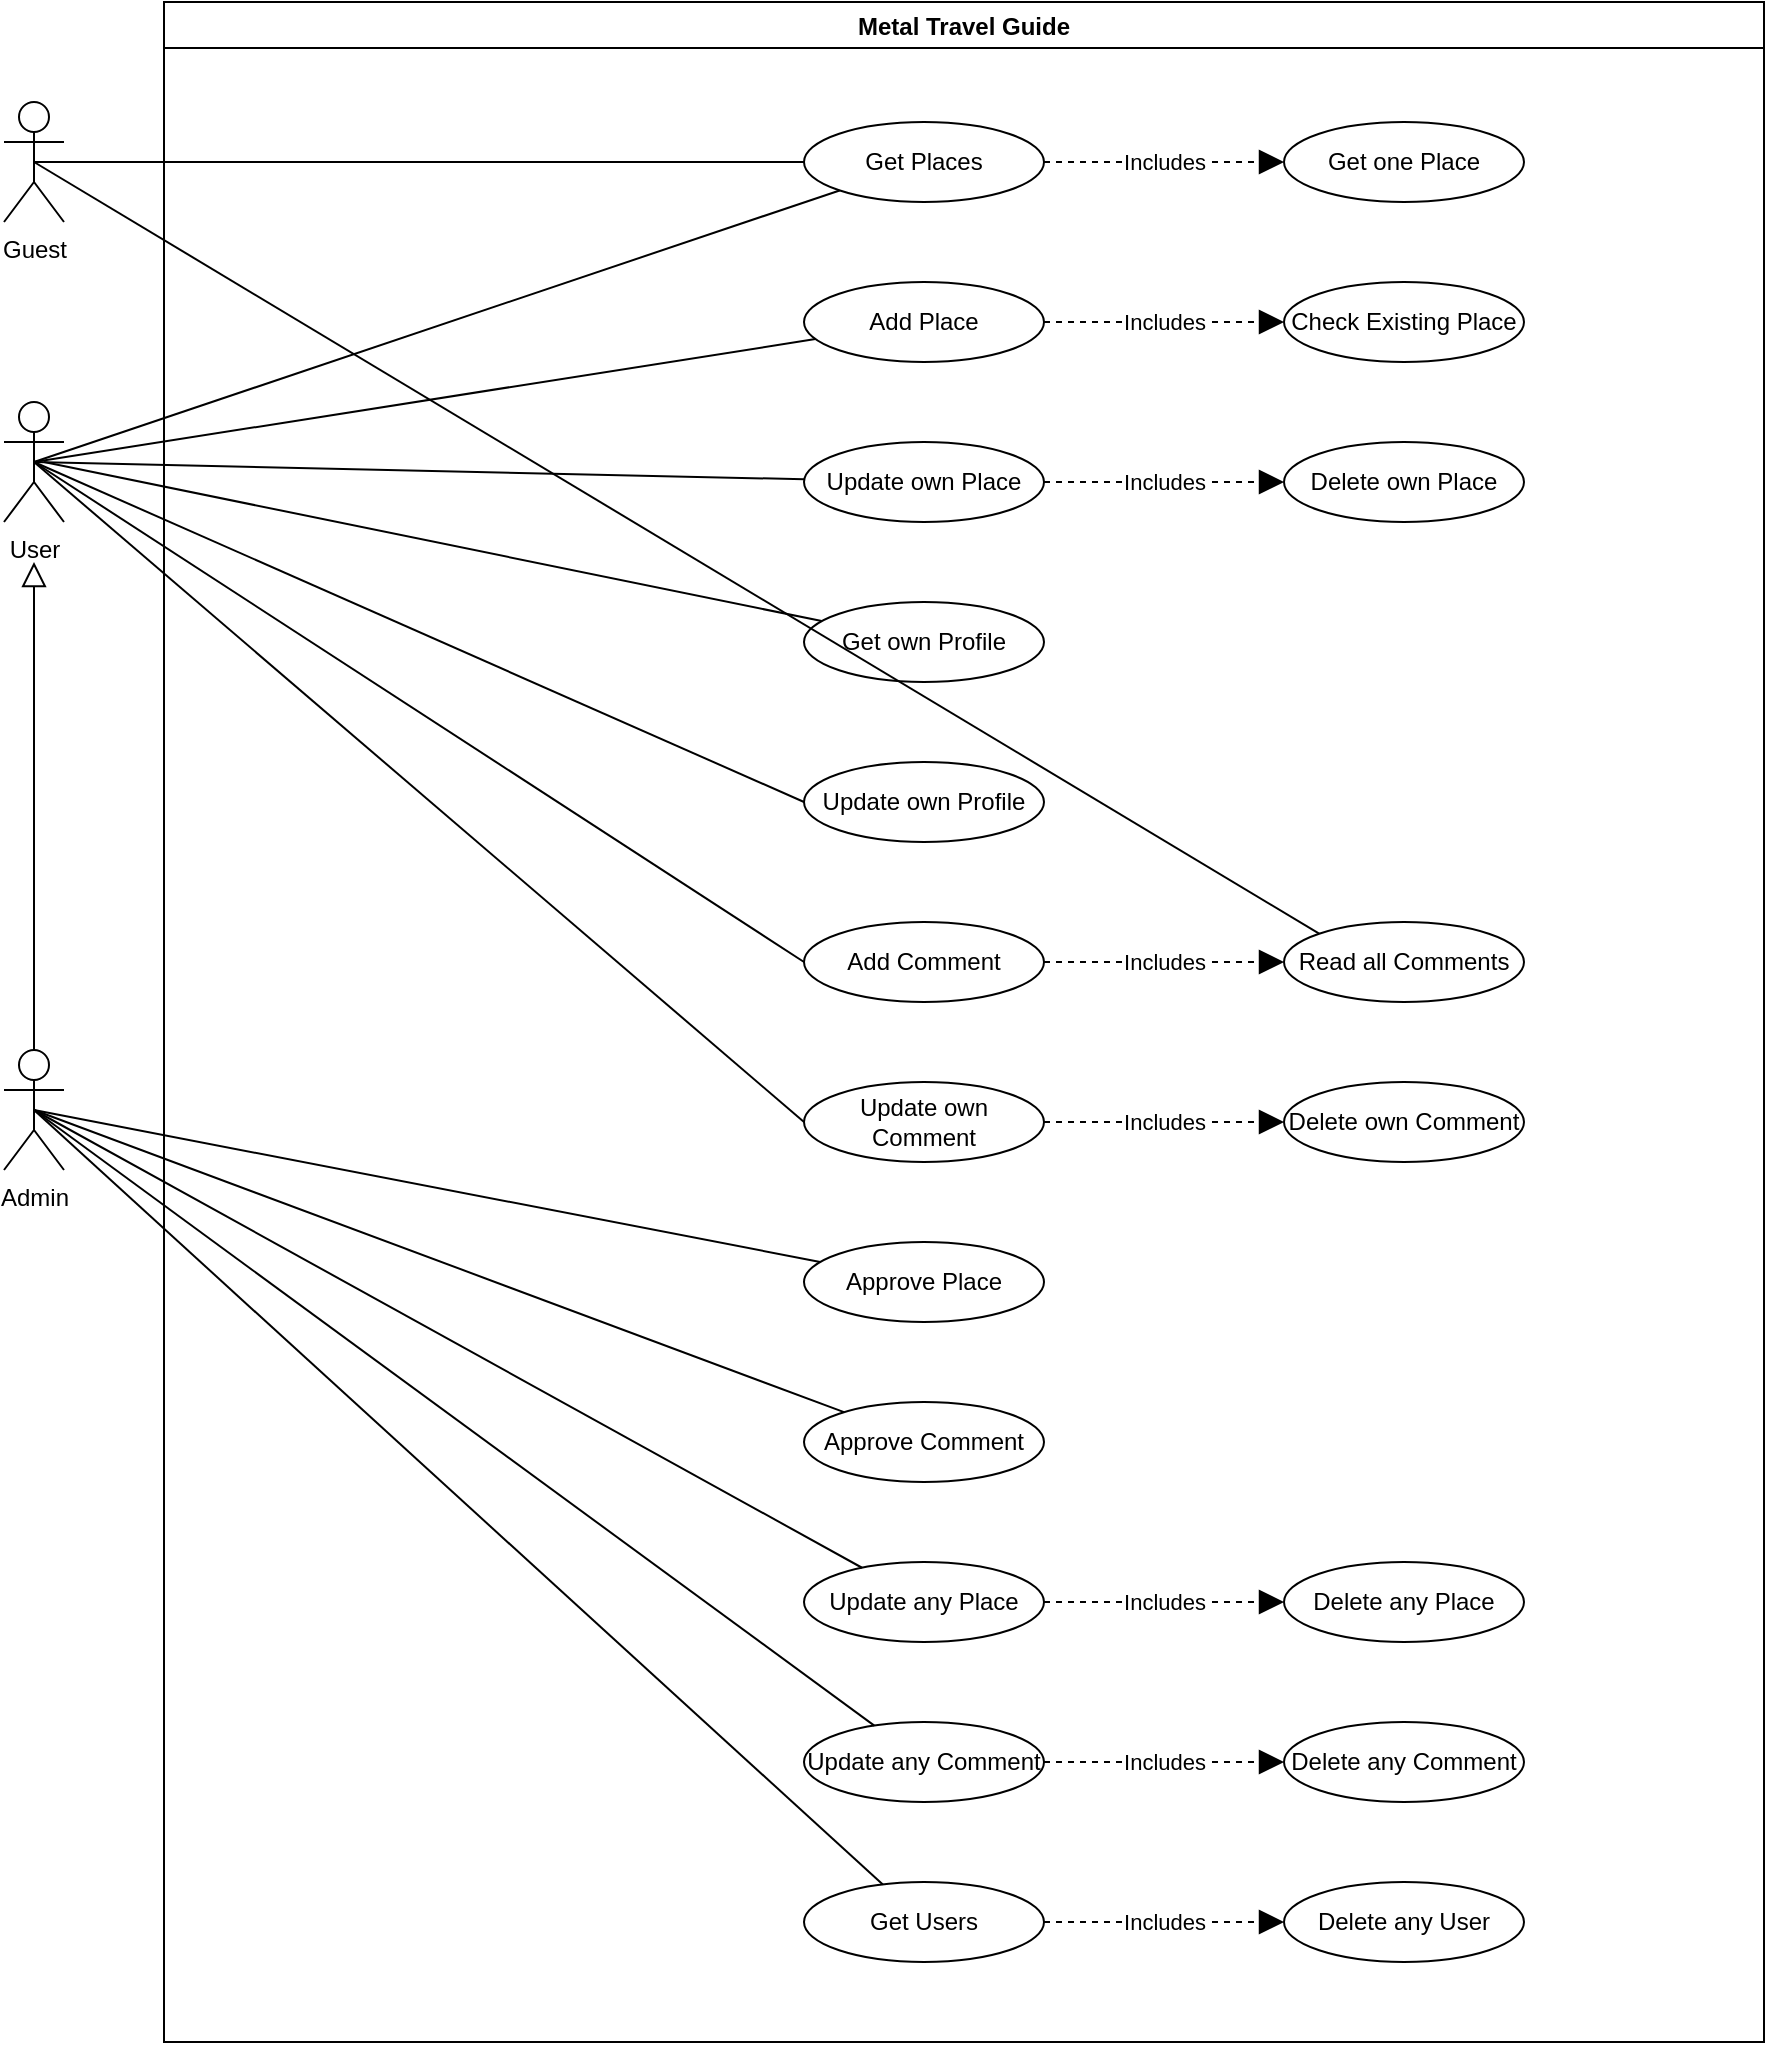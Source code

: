 <mxfile version="20.3.6" type="device"><diagram id="WxlAqaJsw0VCyI5FeZzX" name="Page-1"><mxGraphModel dx="1422" dy="737" grid="1" gridSize="10" guides="1" tooltips="1" connect="1" arrows="1" fold="1" page="1" pageScale="1" pageWidth="1169" pageHeight="827" math="0" shadow="0"><root><mxCell id="0"/><mxCell id="1" parent="0"/><mxCell id="lqe38jWZBos6QBjoBwak-1" value="User" style="shape=umlActor;verticalLabelPosition=bottom;verticalAlign=top;html=1;outlineConnect=0;" parent="1" vertex="1"><mxGeometry x="80" y="220" width="30" height="60" as="geometry"/></mxCell><mxCell id="lqe38jWZBos6QBjoBwak-3" value="Admin" style="shape=umlActor;verticalLabelPosition=bottom;verticalAlign=top;html=1;outlineConnect=0;" parent="1" vertex="1"><mxGeometry x="80" y="544" width="30" height="60" as="geometry"/></mxCell><mxCell id="lqe38jWZBos6QBjoBwak-10" value="Metal Travel Guide" style="swimlane;" parent="1" vertex="1"><mxGeometry x="160" y="20" width="800" height="1020" as="geometry"/></mxCell><mxCell id="lqe38jWZBos6QBjoBwak-7" value="Approve Place" style="ellipse;whiteSpace=wrap;html=1;" parent="lqe38jWZBos6QBjoBwak-10" vertex="1"><mxGeometry x="320" y="620" width="120" height="40" as="geometry"/></mxCell><mxCell id="lqe38jWZBos6QBjoBwak-8" value="Update own Place" style="ellipse;whiteSpace=wrap;html=1;" parent="lqe38jWZBos6QBjoBwak-10" vertex="1"><mxGeometry x="320" y="220" width="120" height="40" as="geometry"/></mxCell><mxCell id="lqe38jWZBos6QBjoBwak-9" value="Add Place" style="ellipse;whiteSpace=wrap;html=1;" parent="lqe38jWZBos6QBjoBwak-10" vertex="1"><mxGeometry x="320" y="140" width="120" height="40" as="geometry"/></mxCell><mxCell id="lqe38jWZBos6QBjoBwak-19" value="Get Places" style="ellipse;whiteSpace=wrap;html=1;" parent="lqe38jWZBos6QBjoBwak-10" vertex="1"><mxGeometry x="320" y="60" width="120" height="40" as="geometry"/></mxCell><mxCell id="lqe38jWZBos6QBjoBwak-26" value="Get own Profile" style="ellipse;whiteSpace=wrap;html=1;" parent="lqe38jWZBos6QBjoBwak-10" vertex="1"><mxGeometry x="320" y="300" width="120" height="40" as="geometry"/></mxCell><mxCell id="lqe38jWZBos6QBjoBwak-29" value="Check Existing Place" style="ellipse;whiteSpace=wrap;html=1;" parent="lqe38jWZBos6QBjoBwak-10" vertex="1"><mxGeometry x="560" y="140" width="120" height="40" as="geometry"/></mxCell><mxCell id="JY_MS2SeZZh_6RCTXbf7-10" value="Includes" style="endArrow=block;endSize=10;endFill=1;html=1;rounded=0;strokeWidth=1;startSize=10;dashed=1;startArrow=none;" parent="lqe38jWZBos6QBjoBwak-10" source="lqe38jWZBos6QBjoBwak-9" target="lqe38jWZBos6QBjoBwak-29" edge="1"><mxGeometry width="160" relative="1" as="geometry"><mxPoint x="456.36" y="422.156" as="sourcePoint"/><mxPoint x="548.635" y="396.84" as="targetPoint"/></mxGeometry></mxCell><mxCell id="XnBnHZt0AxTBhT5XxHDY-6" value="Update own Profile" style="ellipse;whiteSpace=wrap;html=1;" parent="lqe38jWZBos6QBjoBwak-10" vertex="1"><mxGeometry x="320" y="380" width="120" height="40" as="geometry"/></mxCell><mxCell id="XnBnHZt0AxTBhT5XxHDY-7" value="Delete own Place" style="ellipse;whiteSpace=wrap;html=1;" parent="lqe38jWZBos6QBjoBwak-10" vertex="1"><mxGeometry x="560" y="220" width="120" height="40" as="geometry"/></mxCell><mxCell id="XnBnHZt0AxTBhT5XxHDY-8" value="Get one Place" style="ellipse;whiteSpace=wrap;html=1;" parent="lqe38jWZBos6QBjoBwak-10" vertex="1"><mxGeometry x="560" y="60" width="120" height="40" as="geometry"/></mxCell><mxCell id="XnBnHZt0AxTBhT5XxHDY-9" value="Includes" style="endArrow=block;endSize=10;endFill=1;html=1;rounded=0;strokeWidth=1;startSize=10;dashed=1;startArrow=none;exitX=1;exitY=0.5;exitDx=0;exitDy=0;" parent="lqe38jWZBos6QBjoBwak-10" source="lqe38jWZBos6QBjoBwak-19" target="XnBnHZt0AxTBhT5XxHDY-8" edge="1"><mxGeometry width="160" relative="1" as="geometry"><mxPoint x="450" y="100" as="sourcePoint"/><mxPoint x="388.635" y="296.84" as="targetPoint"/></mxGeometry></mxCell><mxCell id="XnBnHZt0AxTBhT5XxHDY-10" value="Includes" style="endArrow=block;endSize=10;endFill=1;html=1;rounded=0;strokeWidth=1;startSize=10;dashed=1;startArrow=none;exitX=1;exitY=0.5;exitDx=0;exitDy=0;entryX=0;entryY=0.5;entryDx=0;entryDy=0;" parent="lqe38jWZBos6QBjoBwak-10" source="lqe38jWZBos6QBjoBwak-8" target="XnBnHZt0AxTBhT5XxHDY-7" edge="1"><mxGeometry width="160" relative="1" as="geometry"><mxPoint x="450" y="170" as="sourcePoint"/><mxPoint x="570" y="170" as="targetPoint"/></mxGeometry></mxCell><mxCell id="XnBnHZt0AxTBhT5XxHDY-12" value="Add Comment" style="ellipse;whiteSpace=wrap;html=1;" parent="lqe38jWZBos6QBjoBwak-10" vertex="1"><mxGeometry x="320" y="460" width="120" height="40" as="geometry"/></mxCell><mxCell id="XnBnHZt0AxTBhT5XxHDY-13" value="Update own Comment" style="ellipse;whiteSpace=wrap;html=1;" parent="lqe38jWZBos6QBjoBwak-10" vertex="1"><mxGeometry x="320" y="540" width="120" height="40" as="geometry"/></mxCell><mxCell id="XnBnHZt0AxTBhT5XxHDY-14" value="Delete own Comment" style="ellipse;whiteSpace=wrap;html=1;" parent="lqe38jWZBos6QBjoBwak-10" vertex="1"><mxGeometry x="560" y="540" width="120" height="40" as="geometry"/></mxCell><mxCell id="XnBnHZt0AxTBhT5XxHDY-15" value="Includes" style="endArrow=block;endSize=10;endFill=1;html=1;rounded=0;strokeWidth=1;startSize=10;dashed=1;startArrow=none;exitX=1;exitY=0.5;exitDx=0;exitDy=0;entryX=0;entryY=0.5;entryDx=0;entryDy=0;" parent="lqe38jWZBos6QBjoBwak-10" source="XnBnHZt0AxTBhT5XxHDY-13" target="XnBnHZt0AxTBhT5XxHDY-14" edge="1"><mxGeometry width="160" relative="1" as="geometry"><mxPoint x="290" y="470" as="sourcePoint"/><mxPoint x="410" y="470" as="targetPoint"/></mxGeometry></mxCell><mxCell id="XnBnHZt0AxTBhT5XxHDY-16" value="Approve Comment" style="ellipse;whiteSpace=wrap;html=1;" parent="lqe38jWZBos6QBjoBwak-10" vertex="1"><mxGeometry x="320" y="700" width="120" height="40" as="geometry"/></mxCell><mxCell id="NClqI8HveYy4XMUs9V_L-1" value="Update any Place" style="ellipse;whiteSpace=wrap;html=1;" vertex="1" parent="lqe38jWZBos6QBjoBwak-10"><mxGeometry x="320" y="780" width="120" height="40" as="geometry"/></mxCell><mxCell id="NClqI8HveYy4XMUs9V_L-2" value="Delete any Place" style="ellipse;whiteSpace=wrap;html=1;" vertex="1" parent="lqe38jWZBos6QBjoBwak-10"><mxGeometry x="560" y="780" width="120" height="40" as="geometry"/></mxCell><mxCell id="NClqI8HveYy4XMUs9V_L-3" value="Includes" style="endArrow=block;endSize=10;endFill=1;html=1;rounded=0;strokeWidth=1;startSize=10;dashed=1;startArrow=none;exitX=1;exitY=0.5;exitDx=0;exitDy=0;entryX=0;entryY=0.5;entryDx=0;entryDy=0;" edge="1" parent="lqe38jWZBos6QBjoBwak-10" source="NClqI8HveYy4XMUs9V_L-1" target="NClqI8HveYy4XMUs9V_L-2"><mxGeometry width="160" relative="1" as="geometry"><mxPoint x="290" y="710" as="sourcePoint"/><mxPoint x="410" y="710" as="targetPoint"/></mxGeometry></mxCell><mxCell id="NClqI8HveYy4XMUs9V_L-30" value="Get Users" style="ellipse;whiteSpace=wrap;html=1;" vertex="1" parent="lqe38jWZBos6QBjoBwak-10"><mxGeometry x="320" y="940" width="120" height="40" as="geometry"/></mxCell><mxCell id="NClqI8HveYy4XMUs9V_L-31" value="Delete any User" style="ellipse;whiteSpace=wrap;html=1;" vertex="1" parent="lqe38jWZBos6QBjoBwak-10"><mxGeometry x="560" y="940" width="120" height="40" as="geometry"/></mxCell><mxCell id="NClqI8HveYy4XMUs9V_L-32" value="Includes" style="endArrow=block;endSize=10;endFill=1;html=1;rounded=0;strokeWidth=1;startSize=10;dashed=1;startArrow=none;exitX=1;exitY=0.5;exitDx=0;exitDy=0;" edge="1" parent="lqe38jWZBos6QBjoBwak-10" source="NClqI8HveYy4XMUs9V_L-30" target="NClqI8HveYy4XMUs9V_L-31"><mxGeometry width="160" relative="1" as="geometry"><mxPoint x="290" y="960" as="sourcePoint"/><mxPoint x="228.635" y="1156.84" as="targetPoint"/></mxGeometry></mxCell><mxCell id="NClqI8HveYy4XMUs9V_L-35" value="Update any Comment" style="ellipse;whiteSpace=wrap;html=1;" vertex="1" parent="lqe38jWZBos6QBjoBwak-10"><mxGeometry x="320" y="860" width="120" height="40" as="geometry"/></mxCell><mxCell id="NClqI8HveYy4XMUs9V_L-36" value="Delete any Comment" style="ellipse;whiteSpace=wrap;html=1;" vertex="1" parent="lqe38jWZBos6QBjoBwak-10"><mxGeometry x="560" y="860" width="120" height="40" as="geometry"/></mxCell><mxCell id="NClqI8HveYy4XMUs9V_L-37" value="Includes" style="endArrow=block;endSize=10;endFill=1;html=1;rounded=0;strokeWidth=1;startSize=10;dashed=1;startArrow=none;exitX=1;exitY=0.5;exitDx=0;exitDy=0;entryX=0;entryY=0.5;entryDx=0;entryDy=0;" edge="1" parent="lqe38jWZBos6QBjoBwak-10" source="NClqI8HveYy4XMUs9V_L-35" target="NClqI8HveYy4XMUs9V_L-36"><mxGeometry width="160" relative="1" as="geometry"><mxPoint x="130" y="770" as="sourcePoint"/><mxPoint x="250" y="770" as="targetPoint"/></mxGeometry></mxCell><mxCell id="NClqI8HveYy4XMUs9V_L-39" value="Read all Comments" style="ellipse;whiteSpace=wrap;html=1;" vertex="1" parent="lqe38jWZBos6QBjoBwak-10"><mxGeometry x="560" y="460" width="120" height="40" as="geometry"/></mxCell><mxCell id="NClqI8HveYy4XMUs9V_L-40" value="Includes" style="endArrow=block;endSize=10;endFill=1;html=1;rounded=0;strokeWidth=1;startSize=10;dashed=1;startArrow=none;exitX=1;exitY=0.5;exitDx=0;exitDy=0;" edge="1" parent="lqe38jWZBos6QBjoBwak-10" target="NClqI8HveYy4XMUs9V_L-39" source="XnBnHZt0AxTBhT5XxHDY-12"><mxGeometry width="160" relative="1" as="geometry"><mxPoint x="440" y="480" as="sourcePoint"/><mxPoint x="388.635" y="696.84" as="targetPoint"/></mxGeometry></mxCell><mxCell id="lqe38jWZBos6QBjoBwak-12" value="" style="endArrow=none;html=1;rounded=0;entryX=0.5;entryY=0.5;entryDx=0;entryDy=0;entryPerimeter=0;" parent="1" source="lqe38jWZBos6QBjoBwak-9" target="lqe38jWZBos6QBjoBwak-1" edge="1"><mxGeometry width="50" height="50" relative="1" as="geometry"><mxPoint x="560" y="410" as="sourcePoint"/><mxPoint x="610" y="360" as="targetPoint"/></mxGeometry></mxCell><mxCell id="lqe38jWZBos6QBjoBwak-13" value="" style="endArrow=none;html=1;rounded=0;exitX=0.5;exitY=0.5;exitDx=0;exitDy=0;exitPerimeter=0;" parent="1" source="lqe38jWZBos6QBjoBwak-1" target="lqe38jWZBos6QBjoBwak-8" edge="1"><mxGeometry width="50" height="50" relative="1" as="geometry"><mxPoint x="190" y="290" as="sourcePoint"/><mxPoint x="610" y="360" as="targetPoint"/></mxGeometry></mxCell><mxCell id="lqe38jWZBos6QBjoBwak-14" value="" style="endArrow=none;html=1;rounded=0;exitX=0.5;exitY=0.5;exitDx=0;exitDy=0;exitPerimeter=0;" parent="1" source="lqe38jWZBos6QBjoBwak-3" target="lqe38jWZBos6QBjoBwak-7" edge="1"><mxGeometry width="50" height="50" relative="1" as="geometry"><mxPoint x="560" y="410" as="sourcePoint"/><mxPoint x="610" y="360" as="targetPoint"/></mxGeometry></mxCell><mxCell id="lqe38jWZBos6QBjoBwak-15" value="" style="endArrow=block;html=1;rounded=0;endFill=0;endSize=10;startSize=10;exitX=0.5;exitY=0;exitDx=0;exitDy=0;exitPerimeter=0;" parent="1" source="lqe38jWZBos6QBjoBwak-3" edge="1"><mxGeometry width="50" height="50" relative="1" as="geometry"><mxPoint x="95" y="380" as="sourcePoint"/><mxPoint x="95" y="300" as="targetPoint"/></mxGeometry></mxCell><mxCell id="lqe38jWZBos6QBjoBwak-23" value="" style="endArrow=none;html=1;rounded=0;entryX=0.5;entryY=0.5;entryDx=0;entryDy=0;entryPerimeter=0;" parent="1" source="lqe38jWZBos6QBjoBwak-19" target="lqe38jWZBos6QBjoBwak-1" edge="1"><mxGeometry width="50" height="50" relative="1" as="geometry"><mxPoint x="615.01" y="194.261" as="sourcePoint"/><mxPoint x="210" y="190.003" as="targetPoint"/></mxGeometry></mxCell><mxCell id="lqe38jWZBos6QBjoBwak-27" value="" style="endArrow=none;html=1;rounded=0;" parent="1" target="lqe38jWZBos6QBjoBwak-26" edge="1"><mxGeometry width="50" height="50" relative="1" as="geometry"><mxPoint x="100" y="250" as="sourcePoint"/><mxPoint x="526.152" y="318.677" as="targetPoint"/></mxGeometry></mxCell><mxCell id="XnBnHZt0AxTBhT5XxHDY-11" value="" style="endArrow=none;html=1;rounded=0;entryX=0;entryY=0.5;entryDx=0;entryDy=0;exitX=0.5;exitY=0.5;exitDx=0;exitDy=0;exitPerimeter=0;" parent="1" source="lqe38jWZBos6QBjoBwak-1" target="XnBnHZt0AxTBhT5XxHDY-6" edge="1"><mxGeometry width="50" height="50" relative="1" as="geometry"><mxPoint x="120" y="263.034" as="sourcePoint"/><mxPoint x="498.704" y="339.625" as="targetPoint"/></mxGeometry></mxCell><mxCell id="XnBnHZt0AxTBhT5XxHDY-17" value="" style="endArrow=none;html=1;rounded=0;exitX=0.5;exitY=0.5;exitDx=0;exitDy=0;exitPerimeter=0;" parent="1" source="lqe38jWZBos6QBjoBwak-3" target="XnBnHZt0AxTBhT5XxHDY-16" edge="1"><mxGeometry width="50" height="50" relative="1" as="geometry"><mxPoint x="110" y="656.899" as="sourcePoint"/><mxPoint x="610" y="440" as="targetPoint"/></mxGeometry></mxCell><mxCell id="XnBnHZt0AxTBhT5XxHDY-20" value="" style="endArrow=none;html=1;rounded=0;entryX=0;entryY=0.5;entryDx=0;entryDy=0;exitX=0.5;exitY=0.5;exitDx=0;exitDy=0;exitPerimeter=0;" parent="1" source="lqe38jWZBos6QBjoBwak-1" target="XnBnHZt0AxTBhT5XxHDY-12" edge="1"><mxGeometry width="50" height="50" relative="1" as="geometry"><mxPoint x="110" y="260" as="sourcePoint"/><mxPoint x="490" y="430" as="targetPoint"/></mxGeometry></mxCell><mxCell id="XnBnHZt0AxTBhT5XxHDY-21" value="" style="endArrow=none;html=1;rounded=0;entryX=0;entryY=0.5;entryDx=0;entryDy=0;exitX=0.5;exitY=0.5;exitDx=0;exitDy=0;exitPerimeter=0;" parent="1" source="lqe38jWZBos6QBjoBwak-1" target="XnBnHZt0AxTBhT5XxHDY-13" edge="1"><mxGeometry width="50" height="50" relative="1" as="geometry"><mxPoint x="110" y="270" as="sourcePoint"/><mxPoint x="490" y="510" as="targetPoint"/></mxGeometry></mxCell><mxCell id="PVzXPf0ZTh6CltcbKaa5-1" value="Guest" style="shape=umlActor;verticalLabelPosition=bottom;verticalAlign=top;html=1;outlineConnect=0;" parent="1" vertex="1"><mxGeometry x="80" y="70" width="30" height="60" as="geometry"/></mxCell><mxCell id="PVzXPf0ZTh6CltcbKaa5-3" value="" style="endArrow=none;html=1;rounded=0;" parent="1" source="lqe38jWZBos6QBjoBwak-19" edge="1"><mxGeometry width="50" height="50" relative="1" as="geometry"><mxPoint x="570" y="430" as="sourcePoint"/><mxPoint x="95" y="100" as="targetPoint"/></mxGeometry></mxCell><mxCell id="NClqI8HveYy4XMUs9V_L-33" value="" style="endArrow=none;html=1;rounded=0;exitX=0.5;exitY=0.5;exitDx=0;exitDy=0;exitPerimeter=0;" edge="1" parent="1" source="lqe38jWZBos6QBjoBwak-3" target="NClqI8HveYy4XMUs9V_L-30"><mxGeometry width="50" height="50" relative="1" as="geometry"><mxPoint x="71.29" y="657.07" as="sourcePoint"/><mxPoint x="480.003" y="880.004" as="targetPoint"/></mxGeometry></mxCell><mxCell id="NClqI8HveYy4XMUs9V_L-38" value="" style="endArrow=none;html=1;rounded=0;exitX=0.5;exitY=0.5;exitDx=0;exitDy=0;exitPerimeter=0;" edge="1" parent="1" target="NClqI8HveYy4XMUs9V_L-35" source="lqe38jWZBos6QBjoBwak-3"><mxGeometry width="50" height="50" relative="1" as="geometry"><mxPoint x="100" y="660" as="sourcePoint"/><mxPoint x="450" y="980" as="targetPoint"/></mxGeometry></mxCell><mxCell id="NClqI8HveYy4XMUs9V_L-4" value="" style="endArrow=none;html=1;rounded=0;exitX=0.5;exitY=0.5;exitDx=0;exitDy=0;exitPerimeter=0;" edge="1" parent="1" target="NClqI8HveYy4XMUs9V_L-1" source="lqe38jWZBos6QBjoBwak-3"><mxGeometry width="50" height="50" relative="1" as="geometry"><mxPoint x="100" y="580" as="sourcePoint"/><mxPoint x="610" y="920" as="targetPoint"/></mxGeometry></mxCell><mxCell id="NClqI8HveYy4XMUs9V_L-41" value="" style="endArrow=none;html=1;rounded=0;exitX=0;exitY=0;exitDx=0;exitDy=0;entryX=0.5;entryY=0.5;entryDx=0;entryDy=0;entryPerimeter=0;" edge="1" parent="1" source="NClqI8HveYy4XMUs9V_L-39" target="PVzXPf0ZTh6CltcbKaa5-1"><mxGeometry width="50" height="50" relative="1" as="geometry"><mxPoint x="490" y="110" as="sourcePoint"/><mxPoint x="120" y="110" as="targetPoint"/></mxGeometry></mxCell></root></mxGraphModel></diagram></mxfile>